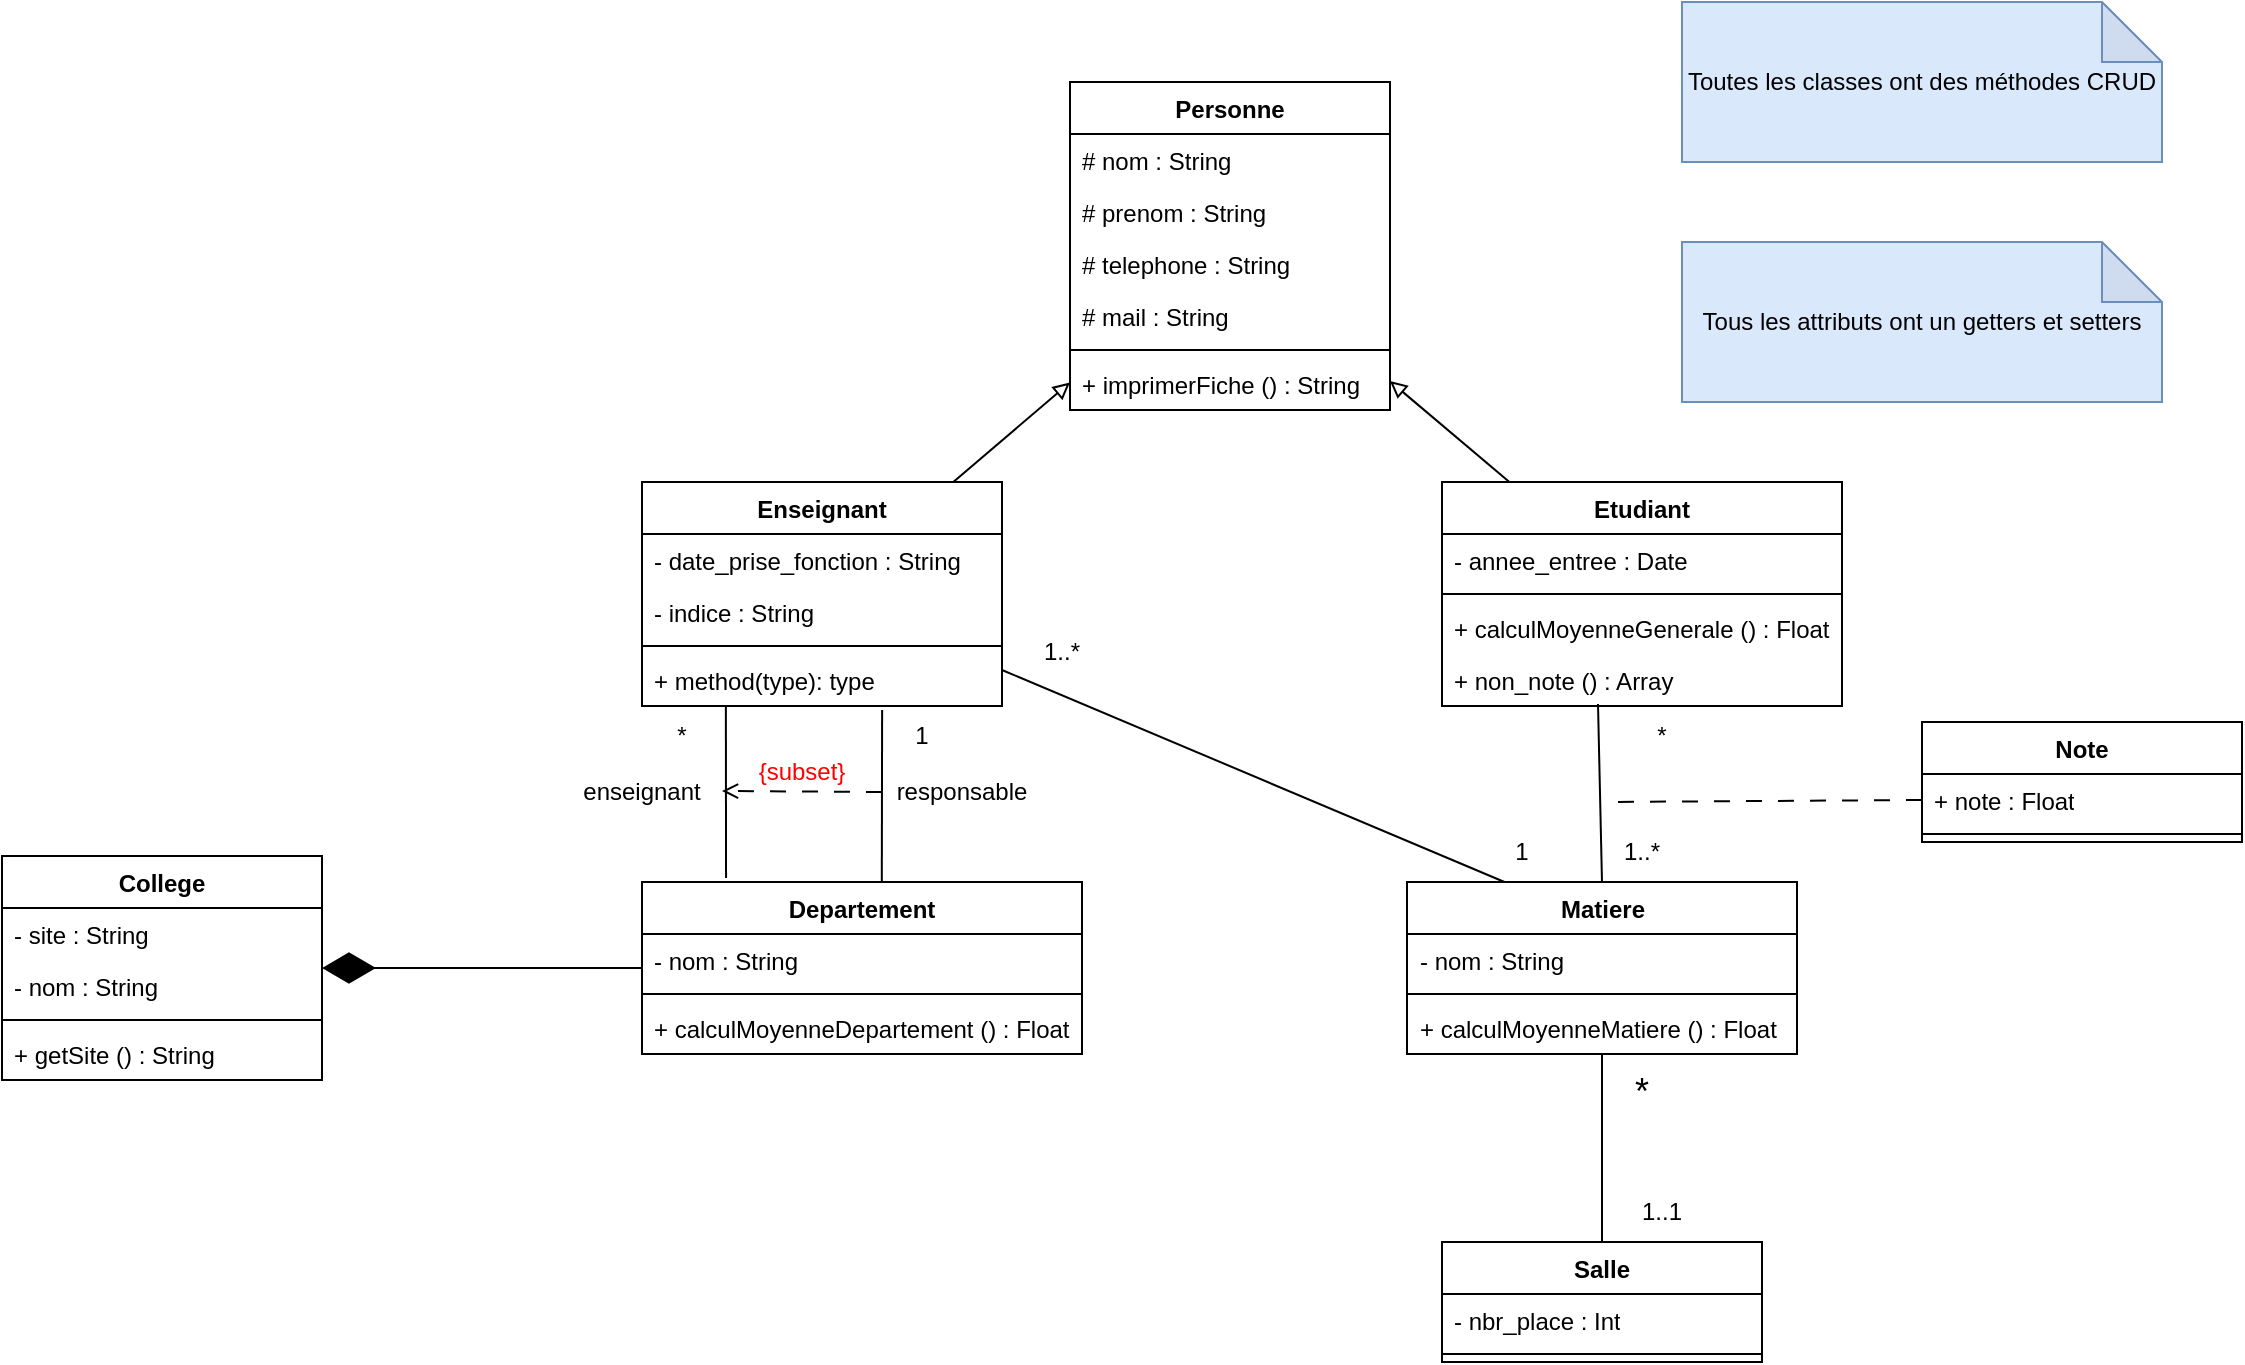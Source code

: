 <mxfile version="27.0.6">
  <diagram name="Page-1" id="y4n5tHASZ0kissmXmwIz">
    <mxGraphModel dx="1725" dy="750" grid="1" gridSize="10" guides="1" tooltips="1" connect="1" arrows="1" fold="1" page="1" pageScale="1" pageWidth="827" pageHeight="1169" math="0" shadow="0">
      <root>
        <mxCell id="0" />
        <mxCell id="1" parent="0" />
        <mxCell id="cbCqRpK12nYj8Eyb4Is3-1" value="College" style="swimlane;fontStyle=1;align=center;verticalAlign=top;childLayout=stackLayout;horizontal=1;startSize=26;horizontalStack=0;resizeParent=1;resizeParentMax=0;resizeLast=0;collapsible=1;marginBottom=0;whiteSpace=wrap;html=1;" parent="1" vertex="1">
          <mxGeometry x="-720" y="467" width="160" height="112" as="geometry" />
        </mxCell>
        <mxCell id="QYKoMF6IXtpjDoil9Hwl-1" value="- site : String" style="text;strokeColor=none;fillColor=none;align=left;verticalAlign=top;spacingLeft=4;spacingRight=4;overflow=hidden;rotatable=0;points=[[0,0.5],[1,0.5]];portConstraint=eastwest;whiteSpace=wrap;html=1;" vertex="1" parent="cbCqRpK12nYj8Eyb4Is3-1">
          <mxGeometry y="26" width="160" height="26" as="geometry" />
        </mxCell>
        <mxCell id="cbCqRpK12nYj8Eyb4Is3-2" value="- nom : String" style="text;strokeColor=none;fillColor=none;align=left;verticalAlign=top;spacingLeft=4;spacingRight=4;overflow=hidden;rotatable=0;points=[[0,0.5],[1,0.5]];portConstraint=eastwest;whiteSpace=wrap;html=1;" parent="cbCqRpK12nYj8Eyb4Is3-1" vertex="1">
          <mxGeometry y="52" width="160" height="26" as="geometry" />
        </mxCell>
        <mxCell id="cbCqRpK12nYj8Eyb4Is3-3" value="" style="line;strokeWidth=1;fillColor=none;align=left;verticalAlign=middle;spacingTop=-1;spacingLeft=3;spacingRight=3;rotatable=0;labelPosition=right;points=[];portConstraint=eastwest;strokeColor=inherit;" parent="cbCqRpK12nYj8Eyb4Is3-1" vertex="1">
          <mxGeometry y="78" width="160" height="8" as="geometry" />
        </mxCell>
        <mxCell id="cbCqRpK12nYj8Eyb4Is3-4" value="+ getSite () : String" style="text;strokeColor=none;fillColor=none;align=left;verticalAlign=top;spacingLeft=4;spacingRight=4;overflow=hidden;rotatable=0;points=[[0,0.5],[1,0.5]];portConstraint=eastwest;whiteSpace=wrap;html=1;" parent="cbCqRpK12nYj8Eyb4Is3-1" vertex="1">
          <mxGeometry y="86" width="160" height="26" as="geometry" />
        </mxCell>
        <mxCell id="cbCqRpK12nYj8Eyb4Is3-33" style="rounded=0;orthogonalLoop=1;jettySize=auto;html=1;endArrow=block;endFill=0;" parent="1" source="cbCqRpK12nYj8Eyb4Is3-5" target="cbCqRpK12nYj8Eyb4Is3-13" edge="1">
          <mxGeometry relative="1" as="geometry" />
        </mxCell>
        <mxCell id="p8gPdMfujaDlsGuBek1r-2" style="rounded=0;orthogonalLoop=1;jettySize=auto;html=1;entryX=0.191;entryY=-0.023;entryDx=0;entryDy=0;endArrow=none;startFill=0;exitX=0.233;exitY=1;exitDx=0;exitDy=0;exitPerimeter=0;entryPerimeter=0;" parent="1" source="cbCqRpK12nYj8Eyb4Is3-8" target="cbCqRpK12nYj8Eyb4Is3-25" edge="1">
          <mxGeometry relative="1" as="geometry" />
        </mxCell>
        <mxCell id="cbCqRpK12nYj8Eyb4Is3-5" value="Enseignant" style="swimlane;fontStyle=1;align=center;verticalAlign=top;childLayout=stackLayout;horizontal=1;startSize=26;horizontalStack=0;resizeParent=1;resizeParentMax=0;resizeLast=0;collapsible=1;marginBottom=0;whiteSpace=wrap;html=1;" parent="1" vertex="1">
          <mxGeometry x="-400" y="280" width="180" height="112" as="geometry" />
        </mxCell>
        <mxCell id="cbCqRpK12nYj8Eyb4Is3-6" value="- date_prise_fonction : String" style="text;strokeColor=none;fillColor=none;align=left;verticalAlign=top;spacingLeft=4;spacingRight=4;overflow=hidden;rotatable=0;points=[[0,0.5],[1,0.5]];portConstraint=eastwest;whiteSpace=wrap;html=1;" parent="cbCqRpK12nYj8Eyb4Is3-5" vertex="1">
          <mxGeometry y="26" width="180" height="26" as="geometry" />
        </mxCell>
        <mxCell id="cbCqRpK12nYj8Eyb4Is3-20" value="- indice : String&amp;nbsp;" style="text;strokeColor=none;fillColor=none;align=left;verticalAlign=top;spacingLeft=4;spacingRight=4;overflow=hidden;rotatable=0;points=[[0,0.5],[1,0.5]];portConstraint=eastwest;whiteSpace=wrap;html=1;" parent="cbCqRpK12nYj8Eyb4Is3-5" vertex="1">
          <mxGeometry y="52" width="180" height="26" as="geometry" />
        </mxCell>
        <mxCell id="cbCqRpK12nYj8Eyb4Is3-7" value="" style="line;strokeWidth=1;fillColor=none;align=left;verticalAlign=middle;spacingTop=-1;spacingLeft=3;spacingRight=3;rotatable=0;labelPosition=right;points=[];portConstraint=eastwest;strokeColor=inherit;" parent="cbCqRpK12nYj8Eyb4Is3-5" vertex="1">
          <mxGeometry y="78" width="180" height="8" as="geometry" />
        </mxCell>
        <mxCell id="cbCqRpK12nYj8Eyb4Is3-8" value="+ method(type): type" style="text;strokeColor=none;fillColor=none;align=left;verticalAlign=top;spacingLeft=4;spacingRight=4;overflow=hidden;rotatable=0;points=[[0,0.5],[1,0.5]];portConstraint=eastwest;whiteSpace=wrap;html=1;" parent="cbCqRpK12nYj8Eyb4Is3-5" vertex="1">
          <mxGeometry y="86" width="180" height="26" as="geometry" />
        </mxCell>
        <mxCell id="cbCqRpK12nYj8Eyb4Is3-34" style="rounded=0;orthogonalLoop=1;jettySize=auto;html=1;endArrow=block;endFill=0;" parent="1" source="cbCqRpK12nYj8Eyb4Is3-9" target="cbCqRpK12nYj8Eyb4Is3-13" edge="1">
          <mxGeometry relative="1" as="geometry" />
        </mxCell>
        <mxCell id="cbCqRpK12nYj8Eyb4Is3-9" value="Etudiant" style="swimlane;fontStyle=1;align=center;verticalAlign=top;childLayout=stackLayout;horizontal=1;startSize=26;horizontalStack=0;resizeParent=1;resizeParentMax=0;resizeLast=0;collapsible=1;marginBottom=0;whiteSpace=wrap;html=1;" parent="1" vertex="1">
          <mxGeometry y="280" width="200" height="112" as="geometry" />
        </mxCell>
        <mxCell id="cbCqRpK12nYj8Eyb4Is3-10" value="- annee_entree : Date" style="text;strokeColor=none;fillColor=none;align=left;verticalAlign=top;spacingLeft=4;spacingRight=4;overflow=hidden;rotatable=0;points=[[0,0.5],[1,0.5]];portConstraint=eastwest;whiteSpace=wrap;html=1;" parent="cbCqRpK12nYj8Eyb4Is3-9" vertex="1">
          <mxGeometry y="26" width="200" height="26" as="geometry" />
        </mxCell>
        <mxCell id="cbCqRpK12nYj8Eyb4Is3-11" value="" style="line;strokeWidth=1;fillColor=none;align=left;verticalAlign=middle;spacingTop=-1;spacingLeft=3;spacingRight=3;rotatable=0;labelPosition=right;points=[];portConstraint=eastwest;strokeColor=inherit;" parent="cbCqRpK12nYj8Eyb4Is3-9" vertex="1">
          <mxGeometry y="52" width="200" height="8" as="geometry" />
        </mxCell>
        <mxCell id="cbCqRpK12nYj8Eyb4Is3-12" value="+ calculMoyenneGenerale () : Float" style="text;strokeColor=none;fillColor=none;align=left;verticalAlign=top;spacingLeft=4;spacingRight=4;overflow=hidden;rotatable=0;points=[[0,0.5],[1,0.5]];portConstraint=eastwest;whiteSpace=wrap;html=1;" parent="cbCqRpK12nYj8Eyb4Is3-9" vertex="1">
          <mxGeometry y="60" width="200" height="26" as="geometry" />
        </mxCell>
        <mxCell id="QYKoMF6IXtpjDoil9Hwl-4" value="+ non_note () : Array" style="text;strokeColor=none;fillColor=none;align=left;verticalAlign=top;spacingLeft=4;spacingRight=4;overflow=hidden;rotatable=0;points=[[0,0.5],[1,0.5]];portConstraint=eastwest;whiteSpace=wrap;html=1;" vertex="1" parent="cbCqRpK12nYj8Eyb4Is3-9">
          <mxGeometry y="86" width="200" height="26" as="geometry" />
        </mxCell>
        <mxCell id="cbCqRpK12nYj8Eyb4Is3-13" value="Personne" style="swimlane;fontStyle=1;align=center;verticalAlign=top;childLayout=stackLayout;horizontal=1;startSize=26;horizontalStack=0;resizeParent=1;resizeParentMax=0;resizeLast=0;collapsible=1;marginBottom=0;whiteSpace=wrap;html=1;" parent="1" vertex="1">
          <mxGeometry x="-186" y="80" width="160" height="164" as="geometry" />
        </mxCell>
        <mxCell id="cbCqRpK12nYj8Eyb4Is3-14" value="# nom : String" style="text;strokeColor=none;fillColor=none;align=left;verticalAlign=top;spacingLeft=4;spacingRight=4;overflow=hidden;rotatable=0;points=[[0,0.5],[1,0.5]];portConstraint=eastwest;whiteSpace=wrap;html=1;" parent="cbCqRpK12nYj8Eyb4Is3-13" vertex="1">
          <mxGeometry y="26" width="160" height="26" as="geometry" />
        </mxCell>
        <mxCell id="cbCqRpK12nYj8Eyb4Is3-18" value="# prenom : String" style="text;strokeColor=none;fillColor=none;align=left;verticalAlign=top;spacingLeft=4;spacingRight=4;overflow=hidden;rotatable=0;points=[[0,0.5],[1,0.5]];portConstraint=eastwest;whiteSpace=wrap;html=1;" parent="cbCqRpK12nYj8Eyb4Is3-13" vertex="1">
          <mxGeometry y="52" width="160" height="26" as="geometry" />
        </mxCell>
        <mxCell id="cbCqRpK12nYj8Eyb4Is3-17" value="# telephone : String" style="text;strokeColor=none;fillColor=none;align=left;verticalAlign=top;spacingLeft=4;spacingRight=4;overflow=hidden;rotatable=0;points=[[0,0.5],[1,0.5]];portConstraint=eastwest;whiteSpace=wrap;html=1;" parent="cbCqRpK12nYj8Eyb4Is3-13" vertex="1">
          <mxGeometry y="78" width="160" height="26" as="geometry" />
        </mxCell>
        <mxCell id="cbCqRpK12nYj8Eyb4Is3-19" value="# mail : String" style="text;strokeColor=none;fillColor=none;align=left;verticalAlign=top;spacingLeft=4;spacingRight=4;overflow=hidden;rotatable=0;points=[[0,0.5],[1,0.5]];portConstraint=eastwest;whiteSpace=wrap;html=1;" parent="cbCqRpK12nYj8Eyb4Is3-13" vertex="1">
          <mxGeometry y="104" width="160" height="26" as="geometry" />
        </mxCell>
        <mxCell id="cbCqRpK12nYj8Eyb4Is3-15" value="" style="line;strokeWidth=1;fillColor=none;align=left;verticalAlign=middle;spacingTop=-1;spacingLeft=3;spacingRight=3;rotatable=0;labelPosition=right;points=[];portConstraint=eastwest;strokeColor=inherit;" parent="cbCqRpK12nYj8Eyb4Is3-13" vertex="1">
          <mxGeometry y="130" width="160" height="8" as="geometry" />
        </mxCell>
        <mxCell id="cbCqRpK12nYj8Eyb4Is3-16" value="+ imprimerFiche () : String" style="text;strokeColor=none;fillColor=none;align=left;verticalAlign=top;spacingLeft=4;spacingRight=4;overflow=hidden;rotatable=0;points=[[0,0.5],[1,0.5]];portConstraint=eastwest;whiteSpace=wrap;html=1;" parent="cbCqRpK12nYj8Eyb4Is3-13" vertex="1">
          <mxGeometry y="138" width="160" height="26" as="geometry" />
        </mxCell>
        <mxCell id="cbCqRpK12nYj8Eyb4Is3-21" value="Salle" style="swimlane;fontStyle=1;align=center;verticalAlign=top;childLayout=stackLayout;horizontal=1;startSize=26;horizontalStack=0;resizeParent=1;resizeParentMax=0;resizeLast=0;collapsible=1;marginBottom=0;whiteSpace=wrap;html=1;" parent="1" vertex="1">
          <mxGeometry y="660" width="160" height="60" as="geometry" />
        </mxCell>
        <mxCell id="cbCqRpK12nYj8Eyb4Is3-22" value="- nbr_place : Int" style="text;strokeColor=none;fillColor=none;align=left;verticalAlign=top;spacingLeft=4;spacingRight=4;overflow=hidden;rotatable=0;points=[[0,0.5],[1,0.5]];portConstraint=eastwest;whiteSpace=wrap;html=1;" parent="cbCqRpK12nYj8Eyb4Is3-21" vertex="1">
          <mxGeometry y="26" width="160" height="26" as="geometry" />
        </mxCell>
        <mxCell id="cbCqRpK12nYj8Eyb4Is3-23" value="" style="line;strokeWidth=1;fillColor=none;align=left;verticalAlign=middle;spacingTop=-1;spacingLeft=3;spacingRight=3;rotatable=0;labelPosition=right;points=[];portConstraint=eastwest;strokeColor=inherit;" parent="cbCqRpK12nYj8Eyb4Is3-21" vertex="1">
          <mxGeometry y="52" width="160" height="8" as="geometry" />
        </mxCell>
        <mxCell id="p8gPdMfujaDlsGuBek1r-3" style="rounded=0;orthogonalLoop=1;jettySize=auto;html=1;endArrow=none;startFill=0;exitX=0.545;exitY=0.023;exitDx=0;exitDy=0;entryX=0.667;entryY=1.077;entryDx=0;entryDy=0;entryPerimeter=0;exitPerimeter=0;" parent="1" source="cbCqRpK12nYj8Eyb4Is3-25" target="cbCqRpK12nYj8Eyb4Is3-8" edge="1">
          <mxGeometry relative="1" as="geometry" />
        </mxCell>
        <mxCell id="cbCqRpK12nYj8Eyb4Is3-25" value="Departement" style="swimlane;fontStyle=1;align=center;verticalAlign=top;childLayout=stackLayout;horizontal=1;startSize=26;horizontalStack=0;resizeParent=1;resizeParentMax=0;resizeLast=0;collapsible=1;marginBottom=0;whiteSpace=wrap;html=1;" parent="1" vertex="1">
          <mxGeometry x="-400" y="480" width="220" height="86" as="geometry" />
        </mxCell>
        <mxCell id="cbCqRpK12nYj8Eyb4Is3-26" value="- nom : String" style="text;strokeColor=none;fillColor=none;align=left;verticalAlign=top;spacingLeft=4;spacingRight=4;overflow=hidden;rotatable=0;points=[[0,0.5],[1,0.5]];portConstraint=eastwest;whiteSpace=wrap;html=1;" parent="cbCqRpK12nYj8Eyb4Is3-25" vertex="1">
          <mxGeometry y="26" width="220" height="26" as="geometry" />
        </mxCell>
        <mxCell id="cbCqRpK12nYj8Eyb4Is3-27" value="" style="line;strokeWidth=1;fillColor=none;align=left;verticalAlign=middle;spacingTop=-1;spacingLeft=3;spacingRight=3;rotatable=0;labelPosition=right;points=[];portConstraint=eastwest;strokeColor=inherit;" parent="cbCqRpK12nYj8Eyb4Is3-25" vertex="1">
          <mxGeometry y="52" width="220" height="8" as="geometry" />
        </mxCell>
        <mxCell id="cbCqRpK12nYj8Eyb4Is3-28" value="+ calculMoyenneDepartement () : Float" style="text;strokeColor=none;fillColor=none;align=left;verticalAlign=top;spacingLeft=4;spacingRight=4;overflow=hidden;rotatable=0;points=[[0,0.5],[1,0.5]];portConstraint=eastwest;whiteSpace=wrap;html=1;" parent="cbCqRpK12nYj8Eyb4Is3-25" vertex="1">
          <mxGeometry y="60" width="220" height="26" as="geometry" />
        </mxCell>
        <mxCell id="p8gPdMfujaDlsGuBek1r-9" style="rounded=0;orthogonalLoop=1;jettySize=auto;html=1;endArrow=none;startFill=0;entryX=0.39;entryY=0.962;entryDx=0;entryDy=0;entryPerimeter=0;exitX=0.5;exitY=0;exitDx=0;exitDy=0;" parent="1" source="cbCqRpK12nYj8Eyb4Is3-29" target="QYKoMF6IXtpjDoil9Hwl-4" edge="1">
          <mxGeometry relative="1" as="geometry" />
        </mxCell>
        <mxCell id="p8gPdMfujaDlsGuBek1r-12" style="rounded=0;orthogonalLoop=1;jettySize=auto;html=1;endArrow=none;startFill=0;exitX=0.25;exitY=0;exitDx=0;exitDy=0;" parent="1" source="cbCqRpK12nYj8Eyb4Is3-29" target="cbCqRpK12nYj8Eyb4Is3-5" edge="1">
          <mxGeometry relative="1" as="geometry" />
        </mxCell>
        <mxCell id="p8gPdMfujaDlsGuBek1r-19" style="rounded=0;orthogonalLoop=1;jettySize=auto;html=1;endArrow=none;startFill=0;" parent="1" source="cbCqRpK12nYj8Eyb4Is3-29" target="cbCqRpK12nYj8Eyb4Is3-21" edge="1">
          <mxGeometry relative="1" as="geometry" />
        </mxCell>
        <mxCell id="cbCqRpK12nYj8Eyb4Is3-29" value="Matiere" style="swimlane;fontStyle=1;align=center;verticalAlign=top;childLayout=stackLayout;horizontal=1;startSize=26;horizontalStack=0;resizeParent=1;resizeParentMax=0;resizeLast=0;collapsible=1;marginBottom=0;whiteSpace=wrap;html=1;" parent="1" vertex="1">
          <mxGeometry x="-17.5" y="480" width="195" height="86" as="geometry" />
        </mxCell>
        <mxCell id="cbCqRpK12nYj8Eyb4Is3-30" value="- nom : String" style="text;strokeColor=none;fillColor=none;align=left;verticalAlign=top;spacingLeft=4;spacingRight=4;overflow=hidden;rotatable=0;points=[[0,0.5],[1,0.5]];portConstraint=eastwest;whiteSpace=wrap;html=1;" parent="cbCqRpK12nYj8Eyb4Is3-29" vertex="1">
          <mxGeometry y="26" width="195" height="26" as="geometry" />
        </mxCell>
        <mxCell id="cbCqRpK12nYj8Eyb4Is3-31" value="" style="line;strokeWidth=1;fillColor=none;align=left;verticalAlign=middle;spacingTop=-1;spacingLeft=3;spacingRight=3;rotatable=0;labelPosition=right;points=[];portConstraint=eastwest;strokeColor=inherit;" parent="cbCqRpK12nYj8Eyb4Is3-29" vertex="1">
          <mxGeometry y="52" width="195" height="8" as="geometry" />
        </mxCell>
        <mxCell id="cbCqRpK12nYj8Eyb4Is3-32" value="+ calculMoyenneMatiere () : Float&amp;nbsp;" style="text;strokeColor=none;fillColor=none;align=left;verticalAlign=top;spacingLeft=4;spacingRight=4;overflow=hidden;rotatable=0;points=[[0,0.5],[1,0.5]];portConstraint=eastwest;whiteSpace=wrap;html=1;" parent="cbCqRpK12nYj8Eyb4Is3-29" vertex="1">
          <mxGeometry y="60" width="195" height="26" as="geometry" />
        </mxCell>
        <mxCell id="p8gPdMfujaDlsGuBek1r-1" value="" style="endArrow=diamondThin;endFill=1;endSize=24;html=1;rounded=0;" parent="1" source="cbCqRpK12nYj8Eyb4Is3-25" target="cbCqRpK12nYj8Eyb4Is3-1" edge="1">
          <mxGeometry width="160" relative="1" as="geometry">
            <mxPoint x="-570" y="460" as="sourcePoint" />
            <mxPoint x="-410" y="460" as="targetPoint" />
          </mxGeometry>
        </mxCell>
        <mxCell id="p8gPdMfujaDlsGuBek1r-4" value="responsable" style="text;html=1;align=center;verticalAlign=middle;whiteSpace=wrap;rounded=0;" parent="1" vertex="1">
          <mxGeometry x="-270" y="420" width="60" height="30" as="geometry" />
        </mxCell>
        <mxCell id="p8gPdMfujaDlsGuBek1r-5" value="enseignant" style="text;html=1;align=center;verticalAlign=middle;whiteSpace=wrap;rounded=0;" parent="1" vertex="1">
          <mxGeometry x="-430" y="420" width="60" height="30" as="geometry" />
        </mxCell>
        <mxCell id="p8gPdMfujaDlsGuBek1r-6" value="*" style="text;html=1;align=center;verticalAlign=middle;whiteSpace=wrap;rounded=0;" parent="1" vertex="1">
          <mxGeometry x="-410" y="392" width="60" height="30" as="geometry" />
        </mxCell>
        <mxCell id="p8gPdMfujaDlsGuBek1r-8" value="1" style="text;html=1;align=center;verticalAlign=middle;whiteSpace=wrap;rounded=0;" parent="1" vertex="1">
          <mxGeometry x="-290" y="392" width="60" height="30" as="geometry" />
        </mxCell>
        <mxCell id="p8gPdMfujaDlsGuBek1r-10" value="1..*" style="text;html=1;align=center;verticalAlign=middle;whiteSpace=wrap;rounded=0;" parent="1" vertex="1">
          <mxGeometry x="70" y="450" width="60" height="30" as="geometry" />
        </mxCell>
        <mxCell id="p8gPdMfujaDlsGuBek1r-11" value="*" style="text;html=1;align=center;verticalAlign=middle;whiteSpace=wrap;rounded=0;" parent="1" vertex="1">
          <mxGeometry x="80" y="392" width="60" height="30" as="geometry" />
        </mxCell>
        <mxCell id="p8gPdMfujaDlsGuBek1r-13" value="1..*" style="text;html=1;align=center;verticalAlign=middle;whiteSpace=wrap;rounded=0;" parent="1" vertex="1">
          <mxGeometry x="-220" y="350" width="60" height="30" as="geometry" />
        </mxCell>
        <mxCell id="p8gPdMfujaDlsGuBek1r-14" value="1" style="text;html=1;align=center;verticalAlign=middle;whiteSpace=wrap;rounded=0;" parent="1" vertex="1">
          <mxGeometry x="10" y="450" width="60" height="30" as="geometry" />
        </mxCell>
        <mxCell id="p8gPdMfujaDlsGuBek1r-20" value="&lt;font style=&quot;font-size: 18px;&quot;&gt;*&lt;/font&gt;" style="text;html=1;align=center;verticalAlign=middle;whiteSpace=wrap;rounded=0;" parent="1" vertex="1">
          <mxGeometry x="70" y="570" width="60" height="30" as="geometry" />
        </mxCell>
        <mxCell id="p8gPdMfujaDlsGuBek1r-21" value="1..1" style="text;html=1;align=center;verticalAlign=middle;whiteSpace=wrap;rounded=0;" parent="1" vertex="1">
          <mxGeometry x="80" y="630" width="60" height="30" as="geometry" />
        </mxCell>
        <mxCell id="p8gPdMfujaDlsGuBek1r-26" style="rounded=0;orthogonalLoop=1;jettySize=auto;html=1;endArrow=none;startFill=0;dashed=1;dashPattern=8 8;exitX=0;exitY=0.5;exitDx=0;exitDy=0;" parent="1" source="p8gPdMfujaDlsGuBek1r-23" edge="1">
          <mxGeometry relative="1" as="geometry">
            <mxPoint x="80" y="440" as="targetPoint" />
          </mxGeometry>
        </mxCell>
        <mxCell id="p8gPdMfujaDlsGuBek1r-22" value="Note" style="swimlane;fontStyle=1;align=center;verticalAlign=top;childLayout=stackLayout;horizontal=1;startSize=26;horizontalStack=0;resizeParent=1;resizeParentMax=0;resizeLast=0;collapsible=1;marginBottom=0;whiteSpace=wrap;html=1;" parent="1" vertex="1">
          <mxGeometry x="240" y="400" width="160" height="60" as="geometry" />
        </mxCell>
        <mxCell id="p8gPdMfujaDlsGuBek1r-23" value="+ note : Float" style="text;strokeColor=none;fillColor=none;align=left;verticalAlign=top;spacingLeft=4;spacingRight=4;overflow=hidden;rotatable=0;points=[[0,0.5],[1,0.5]];portConstraint=eastwest;whiteSpace=wrap;html=1;" parent="p8gPdMfujaDlsGuBek1r-22" vertex="1">
          <mxGeometry y="26" width="160" height="26" as="geometry" />
        </mxCell>
        <mxCell id="p8gPdMfujaDlsGuBek1r-24" value="" style="line;strokeWidth=1;fillColor=none;align=left;verticalAlign=middle;spacingTop=-1;spacingLeft=3;spacingRight=3;rotatable=0;labelPosition=right;points=[];portConstraint=eastwest;strokeColor=inherit;" parent="p8gPdMfujaDlsGuBek1r-22" vertex="1">
          <mxGeometry y="52" width="160" height="8" as="geometry" />
        </mxCell>
        <mxCell id="QYKoMF6IXtpjDoil9Hwl-2" value="" style="endArrow=open;html=1;rounded=0;dashed=1;dashPattern=8 8;endFill=0;" edge="1" parent="1">
          <mxGeometry width="50" height="50" relative="1" as="geometry">
            <mxPoint x="-280" y="435" as="sourcePoint" />
            <mxPoint x="-360" y="434.5" as="targetPoint" />
          </mxGeometry>
        </mxCell>
        <mxCell id="QYKoMF6IXtpjDoil9Hwl-3" value="&lt;font style=&quot;color: light-dark(rgb(255, 0, 0), rgb(237, 237, 237));&quot;&gt;{subset}&lt;/font&gt;" style="text;html=1;align=center;verticalAlign=middle;whiteSpace=wrap;rounded=0;" vertex="1" parent="1">
          <mxGeometry x="-350" y="410" width="60" height="30" as="geometry" />
        </mxCell>
        <mxCell id="QYKoMF6IXtpjDoil9Hwl-5" value="Toutes les classes ont des méthodes CRUD" style="shape=note;whiteSpace=wrap;html=1;backgroundOutline=1;darkOpacity=0.05;fillColor=#dae8fc;strokeColor=#6c8ebf;" vertex="1" parent="1">
          <mxGeometry x="120" y="40" width="240" height="80" as="geometry" />
        </mxCell>
        <mxCell id="QYKoMF6IXtpjDoil9Hwl-6" value="Tous les attributs ont un getters et setters" style="shape=note;whiteSpace=wrap;html=1;backgroundOutline=1;darkOpacity=0.05;fillColor=#dae8fc;strokeColor=#6c8ebf;" vertex="1" parent="1">
          <mxGeometry x="120" y="160" width="240" height="80" as="geometry" />
        </mxCell>
      </root>
    </mxGraphModel>
  </diagram>
</mxfile>
